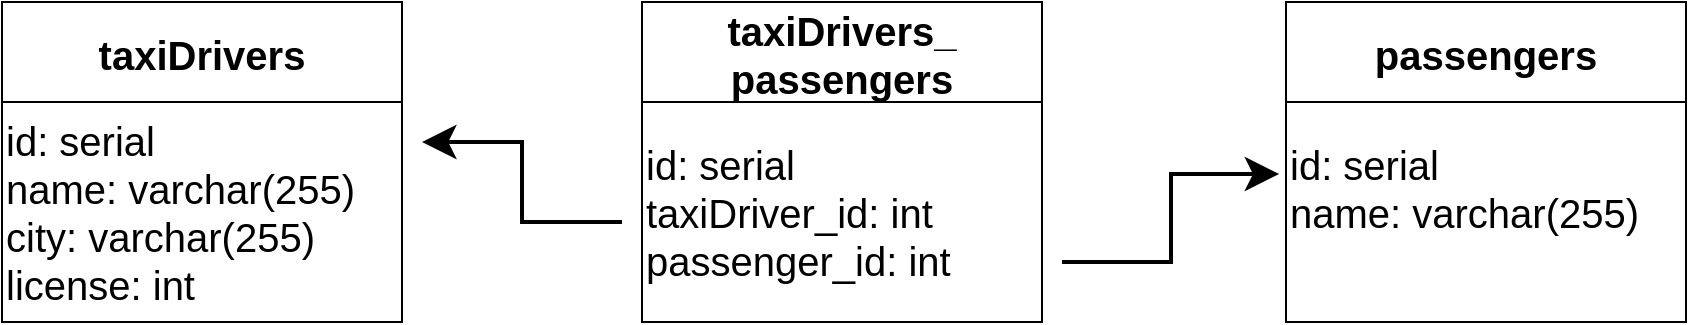 <mxfile version="20.3.7" type="device"><diagram id="kgpKYQtTHZ0yAKxKKP6v" name="Page-1"><mxGraphModel dx="1672" dy="934" grid="1" gridSize="10" guides="1" tooltips="1" connect="1" arrows="1" fold="1" page="1" pageScale="1" pageWidth="291" pageHeight="413" math="0" shadow="0"><root><mxCell id="0"/><mxCell id="1" parent="0"/><mxCell id="TncPSOZMiZMSfsYLTRfY-2" value="taxiDrivers" style="swimlane;startSize=50;fontSize=20;" vertex="1" parent="1"><mxGeometry x="160" y="120" width="200" height="160" as="geometry"/></mxCell><mxCell id="TncPSOZMiZMSfsYLTRfY-13" value="&lt;font style=&quot;font-size: 20px;&quot;&gt;id: serial&lt;br&gt;name: varchar(255)&lt;br&gt;city: varchar(255)&lt;br&gt;license: int&lt;br&gt;&lt;/font&gt;" style="text;html=1;align=left;verticalAlign=middle;resizable=0;points=[];autosize=1;strokeColor=none;fillColor=none;fontSize=14;" vertex="1" parent="TncPSOZMiZMSfsYLTRfY-2"><mxGeometry y="50" width="200" height="110" as="geometry"/></mxCell><mxCell id="TncPSOZMiZMSfsYLTRfY-4" value="taxiDrivers_&#10;passengers" style="swimlane;startSize=50;fontSize=20;" vertex="1" parent="1"><mxGeometry x="480" y="120" width="200" height="160" as="geometry"/></mxCell><mxCell id="TncPSOZMiZMSfsYLTRfY-5" value="&lt;font style=&quot;font-size: 20px;&quot;&gt;id: serial&lt;br&gt;taxiDriver_id: int&lt;br&gt;passenger_id: int&lt;br&gt;&lt;/font&gt;" style="text;html=1;align=left;verticalAlign=middle;resizable=0;points=[];autosize=1;strokeColor=none;fillColor=none;fontSize=14;" vertex="1" parent="TncPSOZMiZMSfsYLTRfY-4"><mxGeometry y="60" width="180" height="90" as="geometry"/></mxCell><mxCell id="TncPSOZMiZMSfsYLTRfY-9" value="" style="edgeStyle=elbowEdgeStyle;elbow=horizontal;endArrow=classic;html=1;rounded=0;fontSize=20;strokeWidth=2;endSize=11;" edge="1" parent="1"><mxGeometry width="50" height="50" relative="1" as="geometry"><mxPoint x="470" y="230" as="sourcePoint"/><mxPoint x="370" y="190" as="targetPoint"/></mxGeometry></mxCell><mxCell id="TncPSOZMiZMSfsYLTRfY-10" value="passengers" style="swimlane;startSize=50;fontSize=20;" vertex="1" parent="1"><mxGeometry x="802" y="120" width="200" height="160" as="geometry"/></mxCell><mxCell id="TncPSOZMiZMSfsYLTRfY-11" value="&lt;font style=&quot;font-size: 20px;&quot;&gt;id: serial&lt;br&gt;name: varchar(255)&lt;br&gt;&lt;br&gt;&lt;/font&gt;" style="text;html=1;align=left;verticalAlign=middle;resizable=0;points=[];autosize=1;strokeColor=none;fillColor=none;fontSize=14;" vertex="1" parent="TncPSOZMiZMSfsYLTRfY-10"><mxGeometry y="60" width="200" height="90" as="geometry"/></mxCell><mxCell id="TncPSOZMiZMSfsYLTRfY-12" value="" style="edgeStyle=elbowEdgeStyle;elbow=horizontal;endArrow=classic;html=1;rounded=0;fontSize=20;strokeWidth=2;endSize=11;entryX=-0.017;entryY=0.289;entryDx=0;entryDy=0;entryPerimeter=0;" edge="1" parent="1" target="TncPSOZMiZMSfsYLTRfY-11"><mxGeometry width="50" height="50" relative="1" as="geometry"><mxPoint x="690" y="250" as="sourcePoint"/><mxPoint x="790" y="190" as="targetPoint"/></mxGeometry></mxCell></root></mxGraphModel></diagram></mxfile>